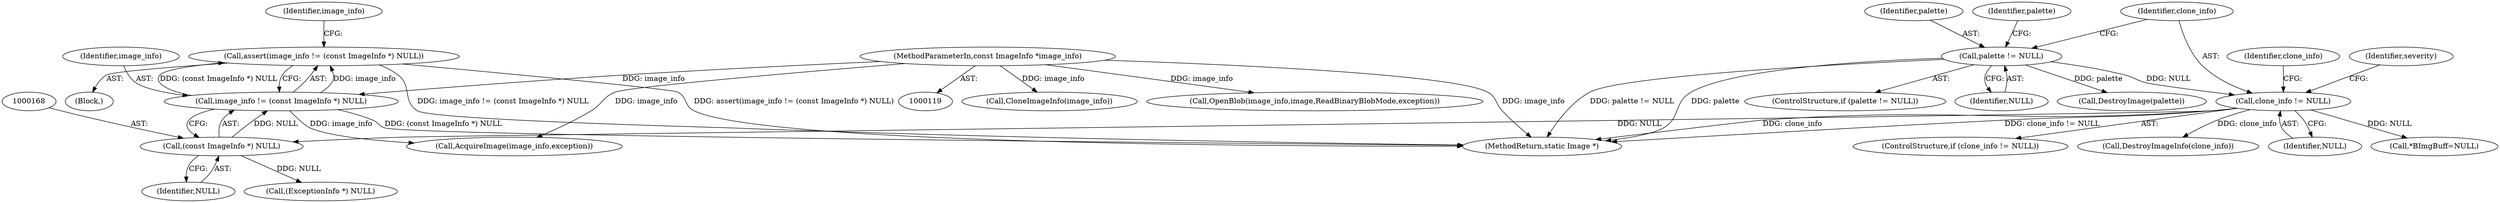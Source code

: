 digraph "0_ImageMagick_cdb383749ef7b68a38891440af8cc23e0115306d@API" {
"1000164" [label="(Call,assert(image_info != (const ImageInfo *) NULL))"];
"1000165" [label="(Call,image_info != (const ImageInfo *) NULL)"];
"1000120" [label="(MethodParameterIn,const ImageInfo *image_info)"];
"1000167" [label="(Call,(const ImageInfo *) NULL)"];
"1000133" [label="(Call,clone_info != NULL)"];
"1000125" [label="(Call,palette != NULL)"];
"1000169" [label="(Identifier,NULL)"];
"1001524" [label="(MethodReturn,static Image *)"];
"1000194" [label="(Call,(ExceptionInfo *) NULL)"];
"1000126" [label="(Identifier,palette)"];
"1000205" [label="(Call,AcquireImage(image_info,exception))"];
"1000122" [label="(Block,)"];
"1000138" [label="(Call,DestroyImageInfo(clone_info))"];
"1000141" [label="(Identifier,severity)"];
"1000130" [label="(Call,DestroyImage(palette))"];
"1000165" [label="(Call,image_info != (const ImageInfo *) NULL)"];
"1000134" [label="(Identifier,clone_info)"];
"1000135" [label="(Identifier,NULL)"];
"1000137" [label="(Identifier,clone_info)"];
"1000125" [label="(Call,palette != NULL)"];
"1000133" [label="(Call,clone_info != NULL)"];
"1000120" [label="(MethodParameterIn,const ImageInfo *image_info)"];
"1000159" [label="(Call,*BImgBuff=NULL)"];
"1000173" [label="(Identifier,image_info)"];
"1000166" [label="(Identifier,image_info)"];
"1000475" [label="(Call,CloneImageInfo(image_info))"];
"1000124" [label="(ControlStructure,if (palette != NULL))"];
"1000164" [label="(Call,assert(image_info != (const ImageInfo *) NULL))"];
"1000129" [label="(Identifier,palette)"];
"1000127" [label="(Identifier,NULL)"];
"1000132" [label="(ControlStructure,if (clone_info != NULL))"];
"1000167" [label="(Call,(const ImageInfo *) NULL)"];
"1000210" [label="(Call,OpenBlob(image_info,image,ReadBinaryBlobMode,exception))"];
"1000164" -> "1000122"  [label="AST: "];
"1000164" -> "1000165"  [label="CFG: "];
"1000165" -> "1000164"  [label="AST: "];
"1000173" -> "1000164"  [label="CFG: "];
"1000164" -> "1001524"  [label="DDG: assert(image_info != (const ImageInfo *) NULL)"];
"1000164" -> "1001524"  [label="DDG: image_info != (const ImageInfo *) NULL"];
"1000165" -> "1000164"  [label="DDG: image_info"];
"1000165" -> "1000164"  [label="DDG: (const ImageInfo *) NULL"];
"1000165" -> "1000167"  [label="CFG: "];
"1000166" -> "1000165"  [label="AST: "];
"1000167" -> "1000165"  [label="AST: "];
"1000165" -> "1001524"  [label="DDG: (const ImageInfo *) NULL"];
"1000120" -> "1000165"  [label="DDG: image_info"];
"1000167" -> "1000165"  [label="DDG: NULL"];
"1000165" -> "1000205"  [label="DDG: image_info"];
"1000120" -> "1000119"  [label="AST: "];
"1000120" -> "1001524"  [label="DDG: image_info"];
"1000120" -> "1000205"  [label="DDG: image_info"];
"1000120" -> "1000210"  [label="DDG: image_info"];
"1000120" -> "1000475"  [label="DDG: image_info"];
"1000167" -> "1000169"  [label="CFG: "];
"1000168" -> "1000167"  [label="AST: "];
"1000169" -> "1000167"  [label="AST: "];
"1000133" -> "1000167"  [label="DDG: NULL"];
"1000167" -> "1000194"  [label="DDG: NULL"];
"1000133" -> "1000132"  [label="AST: "];
"1000133" -> "1000135"  [label="CFG: "];
"1000134" -> "1000133"  [label="AST: "];
"1000135" -> "1000133"  [label="AST: "];
"1000137" -> "1000133"  [label="CFG: "];
"1000141" -> "1000133"  [label="CFG: "];
"1000133" -> "1001524"  [label="DDG: clone_info"];
"1000133" -> "1001524"  [label="DDG: clone_info != NULL"];
"1000125" -> "1000133"  [label="DDG: NULL"];
"1000133" -> "1000138"  [label="DDG: clone_info"];
"1000133" -> "1000159"  [label="DDG: NULL"];
"1000125" -> "1000124"  [label="AST: "];
"1000125" -> "1000127"  [label="CFG: "];
"1000126" -> "1000125"  [label="AST: "];
"1000127" -> "1000125"  [label="AST: "];
"1000129" -> "1000125"  [label="CFG: "];
"1000134" -> "1000125"  [label="CFG: "];
"1000125" -> "1001524"  [label="DDG: palette"];
"1000125" -> "1001524"  [label="DDG: palette != NULL"];
"1000125" -> "1000130"  [label="DDG: palette"];
}

